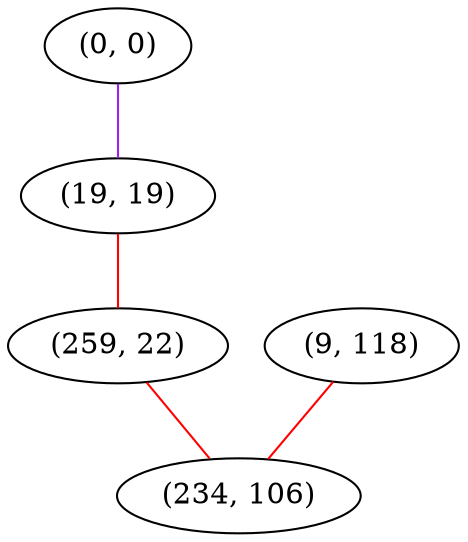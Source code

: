 graph "" {
"(0, 0)";
"(9, 118)";
"(19, 19)";
"(259, 22)";
"(234, 106)";
"(0, 0)" -- "(19, 19)"  [color=purple, key=0, weight=4];
"(9, 118)" -- "(234, 106)"  [color=red, key=0, weight=1];
"(19, 19)" -- "(259, 22)"  [color=red, key=0, weight=1];
"(259, 22)" -- "(234, 106)"  [color=red, key=0, weight=1];
}
